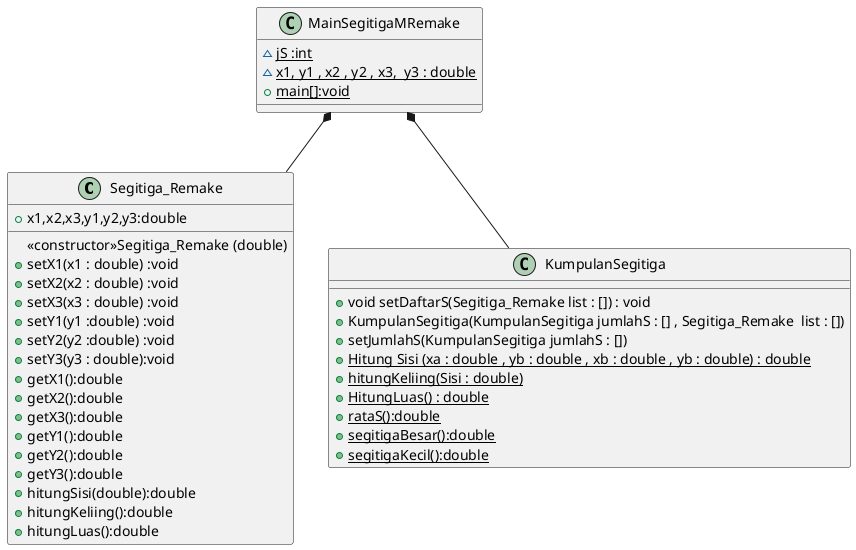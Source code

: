 @startuml
'https://plantuml.com/class-diagram
class Segitiga_Remake{
+x1,x2,x3,y1,y2,y3:double
<<constructor>>Segitiga_Remake (double)
+setX1(x1 : double) :void
+setX2(x2 : double) :void
+setX3(x3 : double) :void
+setY1(y1 :double) :void
+setY2(y2 :double) :void
+setY3(y3 : double):void
+getX1():double
+getX2():double
+getX3():double
+getY1():double
+getY2():double
+getY3():double
+hitungSisi(double):double
+hitungKeliing():double
+hitungLuas():double
}

class KumpulanSegitiga{
+void setDaftarS(Segitiga_Remake list : []) : void
+KumpulanSegitiga(KumpulanSegitiga jumlahS : [] , Segitiga_Remake  list : [])
+setJumlahS(KumpulanSegitiga jumlahS : [])
+{static}Hitung Sisi (xa : double , yb : double , xb : double , yb : double) : double
+{static}hitungKeliing(Sisi : double)
+{static}HitungLuas() : double
+{static}rataS():double
+{static}segitigaBesar():double
+{static}segitigaKecil():double
}

class MainSegitigaMRemake {
~{static}jS :int
~{static}x1, y1 , x2 , y2 , x3,  y3 : double
+{static}main[]:void
}

MainSegitigaMRemake *--KumpulanSegitiga
MainSegitigaMRemake *--Segitiga_Remake

@enduml